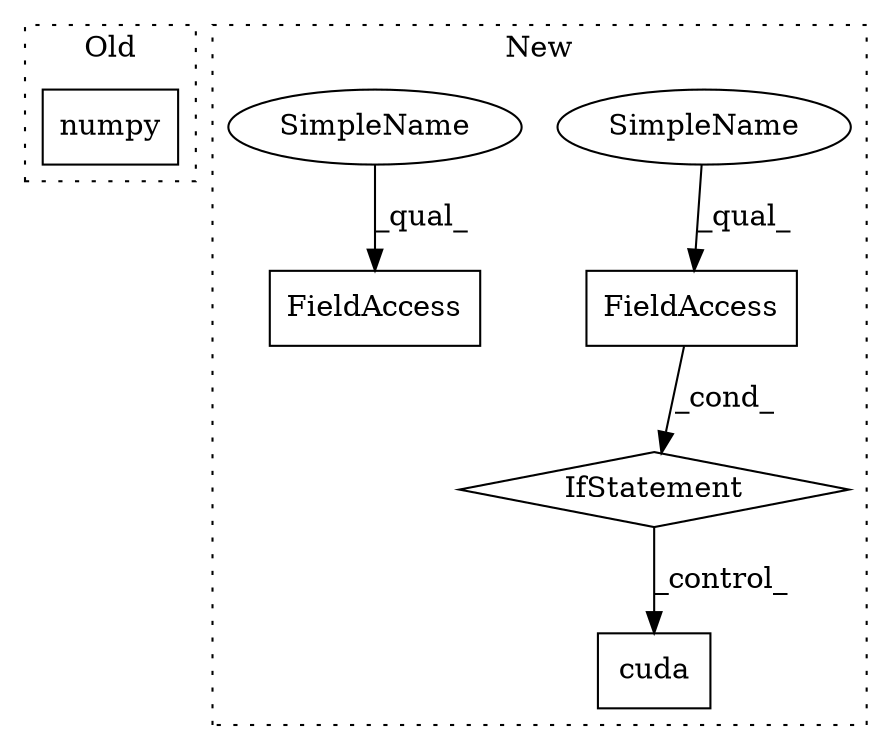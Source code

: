 digraph G {
subgraph cluster0 {
1 [label="numpy" a="32" s="6846" l="7" shape="box"];
label = "Old";
style="dotted";
}
subgraph cluster1 {
2 [label="cuda" a="32" s="6940" l="6" shape="box"];
3 [label="IfStatement" a="25" s="6895,6912" l="4,2" shape="diamond"];
4 [label="FieldAccess" a="22" s="6899" l="13" shape="box"];
5 [label="FieldAccess" a="22" s="7005" l="7" shape="box"];
6 [label="SimpleName" a="42" s="6899" l="4" shape="ellipse"];
7 [label="SimpleName" a="42" s="7005" l="4" shape="ellipse"];
label = "New";
style="dotted";
}
3 -> 2 [label="_control_"];
4 -> 3 [label="_cond_"];
6 -> 4 [label="_qual_"];
7 -> 5 [label="_qual_"];
}